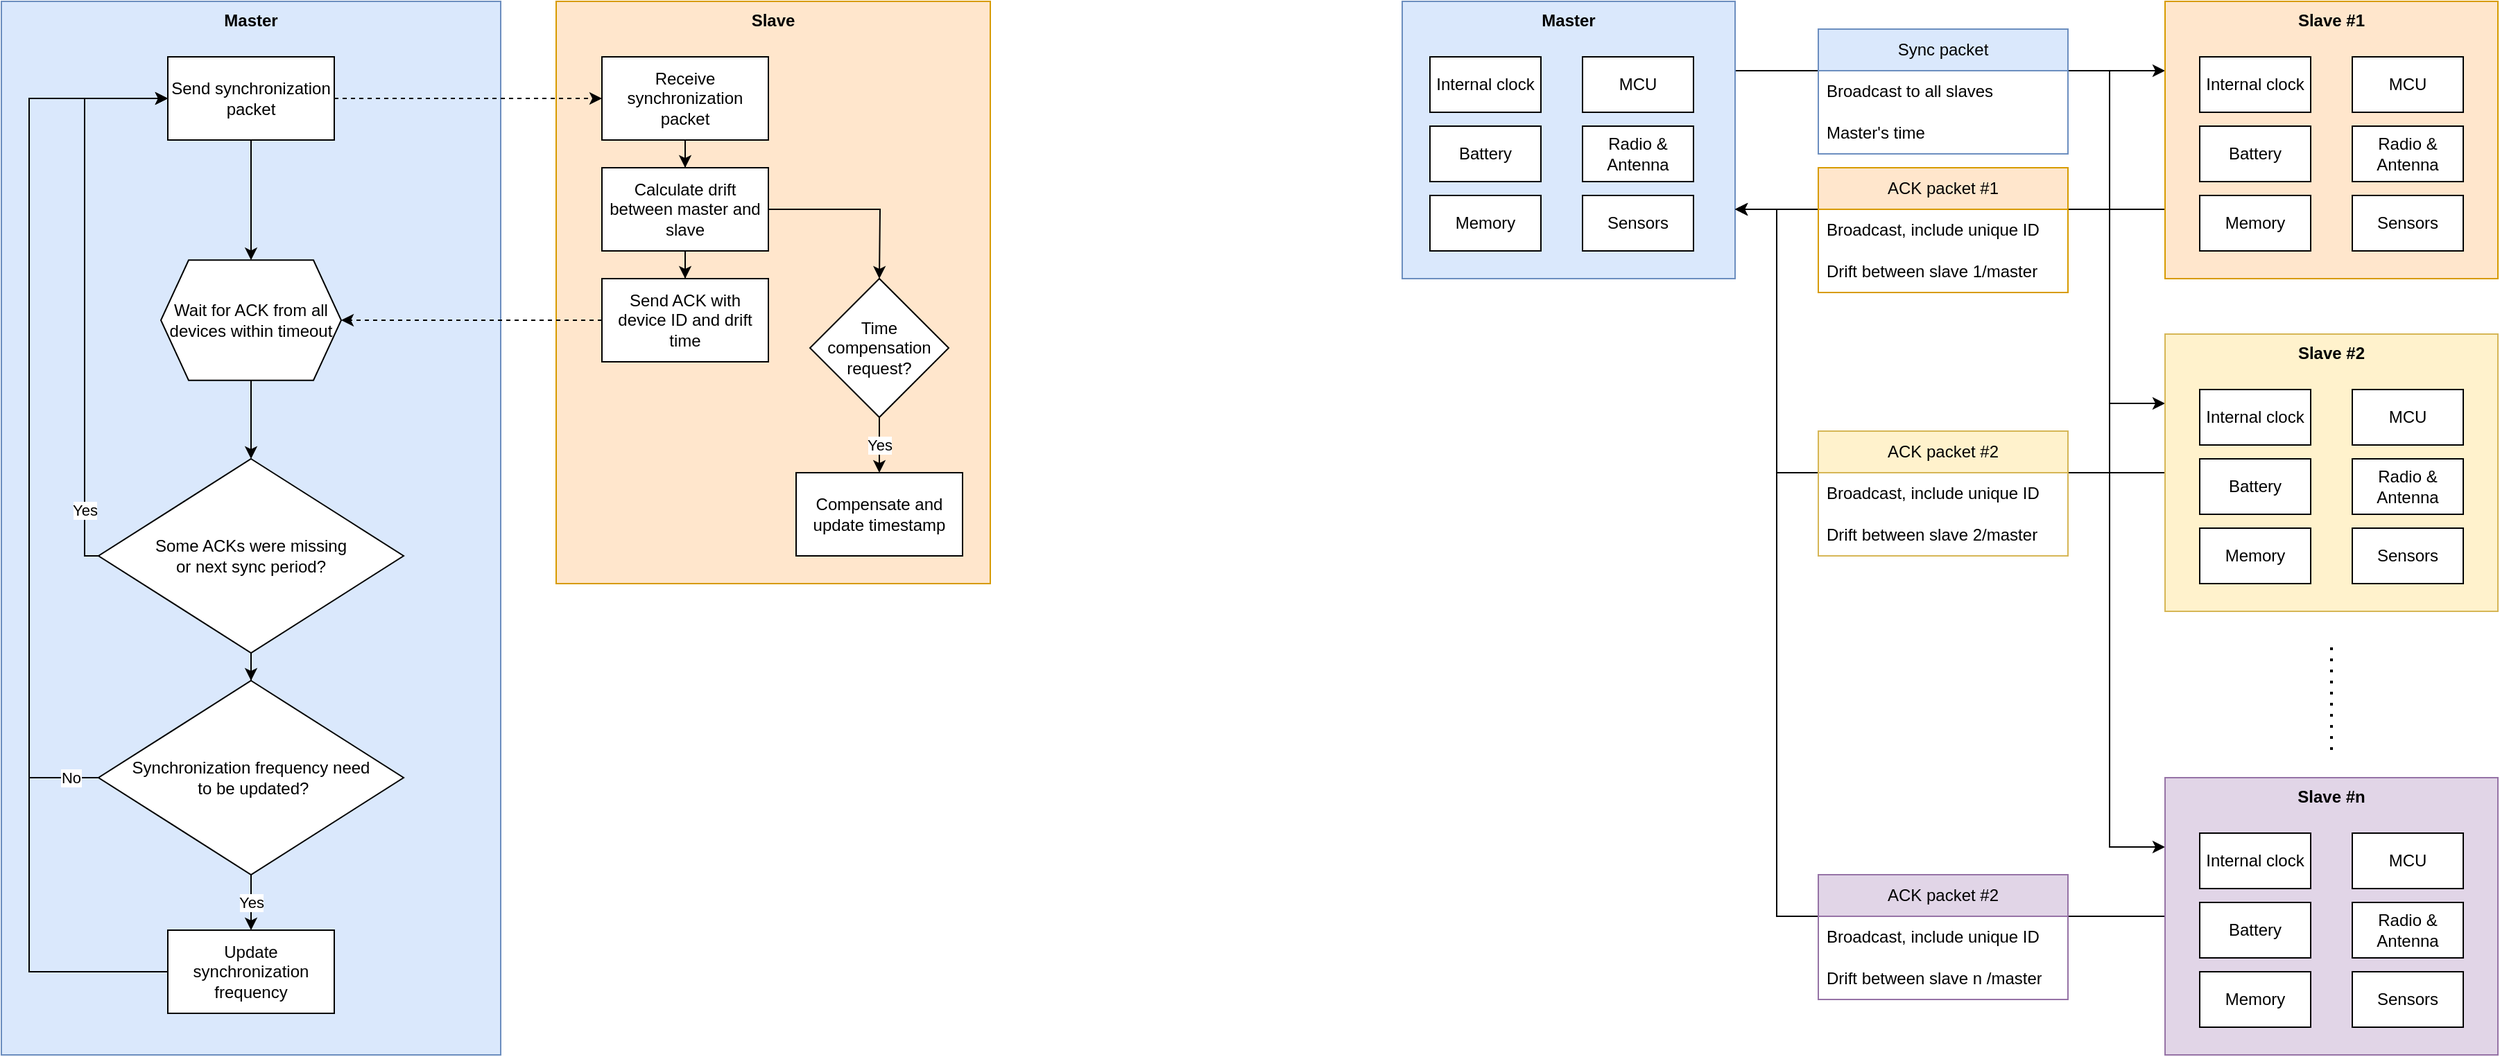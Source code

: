 <mxfile version="24.0.7" type="github">
  <diagram name="Page-1" id="cWuuQYQZYm9ZWQwMvc-e">
    <mxGraphModel dx="2261" dy="866" grid="1" gridSize="10" guides="1" tooltips="1" connect="1" arrows="1" fold="1" page="1" pageScale="1" pageWidth="827" pageHeight="1169" math="0" shadow="0">
      <root>
        <mxCell id="0" />
        <mxCell id="1" parent="0" />
        <mxCell id="JCuNfdr7_ttBMO_Hbykj-32" value="Master" style="rounded=0;whiteSpace=wrap;html=1;fillColor=#dae8fc;verticalAlign=top;fontStyle=1;strokeColor=#6c8ebf;" vertex="1" parent="1">
          <mxGeometry x="-800" y="80" width="360" height="760" as="geometry" />
        </mxCell>
        <mxCell id="JCuNfdr7_ttBMO_Hbykj-89" value="Slave" style="rounded=0;whiteSpace=wrap;html=1;verticalAlign=top;fillColor=#ffe6cc;strokeColor=#d79b00;fontStyle=1" vertex="1" parent="1">
          <mxGeometry x="-400" y="80" width="313" height="420" as="geometry" />
        </mxCell>
        <mxCell id="JCuNfdr7_ttBMO_Hbykj-35" style="edgeStyle=orthogonalEdgeStyle;rounded=0;orthogonalLoop=1;jettySize=auto;html=1;exitX=1;exitY=0.25;exitDx=0;exitDy=0;entryX=0;entryY=0.25;entryDx=0;entryDy=0;" edge="1" parent="1" source="JCuNfdr7_ttBMO_Hbykj-1" target="JCuNfdr7_ttBMO_Hbykj-2">
          <mxGeometry relative="1" as="geometry" />
        </mxCell>
        <mxCell id="JCuNfdr7_ttBMO_Hbykj-65" style="edgeStyle=orthogonalEdgeStyle;rounded=0;orthogonalLoop=1;jettySize=auto;html=1;exitX=1;exitY=0.25;exitDx=0;exitDy=0;entryX=0;entryY=0.25;entryDx=0;entryDy=0;" edge="1" parent="1" source="JCuNfdr7_ttBMO_Hbykj-1" target="JCuNfdr7_ttBMO_Hbykj-49">
          <mxGeometry relative="1" as="geometry">
            <Array as="points">
              <mxPoint x="720" y="130" />
              <mxPoint x="720" y="370" />
            </Array>
          </mxGeometry>
        </mxCell>
        <mxCell id="JCuNfdr7_ttBMO_Hbykj-74" style="edgeStyle=orthogonalEdgeStyle;rounded=0;orthogonalLoop=1;jettySize=auto;html=1;exitX=1;exitY=0.25;exitDx=0;exitDy=0;entryX=0;entryY=0.25;entryDx=0;entryDy=0;" edge="1" parent="1" source="JCuNfdr7_ttBMO_Hbykj-1" target="JCuNfdr7_ttBMO_Hbykj-67">
          <mxGeometry relative="1" as="geometry">
            <mxPoint x="690" y="680" as="targetPoint" />
            <Array as="points">
              <mxPoint x="720" y="130" />
              <mxPoint x="720" y="690" />
            </Array>
          </mxGeometry>
        </mxCell>
        <mxCell id="JCuNfdr7_ttBMO_Hbykj-1" value="Master" style="rounded=0;whiteSpace=wrap;html=1;verticalAlign=top;fillColor=#dae8fc;strokeColor=#6c8ebf;fontStyle=1" vertex="1" parent="1">
          <mxGeometry x="210" y="80" width="240" height="200" as="geometry" />
        </mxCell>
        <mxCell id="JCuNfdr7_ttBMO_Hbykj-34" style="edgeStyle=orthogonalEdgeStyle;rounded=0;orthogonalLoop=1;jettySize=auto;html=1;exitX=0;exitY=0.75;exitDx=0;exitDy=0;entryX=1;entryY=0.75;entryDx=0;entryDy=0;" edge="1" parent="1" source="JCuNfdr7_ttBMO_Hbykj-2" target="JCuNfdr7_ttBMO_Hbykj-1">
          <mxGeometry relative="1" as="geometry" />
        </mxCell>
        <mxCell id="JCuNfdr7_ttBMO_Hbykj-2" value="Slave #1" style="rounded=0;whiteSpace=wrap;html=1;verticalAlign=top;fillColor=#ffe6cc;strokeColor=#d79b00;fontStyle=1" vertex="1" parent="1">
          <mxGeometry x="760" y="80" width="240" height="200" as="geometry" />
        </mxCell>
        <mxCell id="JCuNfdr7_ttBMO_Hbykj-7" value="Sync packet" style="swimlane;fontStyle=0;childLayout=stackLayout;horizontal=1;startSize=30;horizontalStack=0;resizeParent=1;resizeParentMax=0;resizeLast=0;collapsible=1;marginBottom=0;whiteSpace=wrap;html=1;fillColor=#dae8fc;strokeColor=#6c8ebf;" vertex="1" parent="1">
          <mxGeometry x="510" y="100" width="180" height="90" as="geometry" />
        </mxCell>
        <mxCell id="JCuNfdr7_ttBMO_Hbykj-8" value="Broadcast to all slaves" style="text;strokeColor=none;fillColor=none;align=left;verticalAlign=middle;spacingLeft=4;spacingRight=4;overflow=hidden;points=[[0,0.5],[1,0.5]];portConstraint=eastwest;rotatable=0;whiteSpace=wrap;html=1;" vertex="1" parent="JCuNfdr7_ttBMO_Hbykj-7">
          <mxGeometry y="30" width="180" height="30" as="geometry" />
        </mxCell>
        <mxCell id="JCuNfdr7_ttBMO_Hbykj-9" value="Master&#39;s time" style="text;strokeColor=none;fillColor=none;align=left;verticalAlign=middle;spacingLeft=4;spacingRight=4;overflow=hidden;points=[[0,0.5],[1,0.5]];portConstraint=eastwest;rotatable=0;whiteSpace=wrap;html=1;" vertex="1" parent="JCuNfdr7_ttBMO_Hbykj-7">
          <mxGeometry y="60" width="180" height="30" as="geometry" />
        </mxCell>
        <mxCell id="JCuNfdr7_ttBMO_Hbykj-12" value="ACK packet #1" style="swimlane;fontStyle=0;childLayout=stackLayout;horizontal=1;startSize=30;horizontalStack=0;resizeParent=1;resizeParentMax=0;resizeLast=0;collapsible=1;marginBottom=0;whiteSpace=wrap;html=1;fillColor=#ffe6cc;strokeColor=#d79b00;" vertex="1" parent="1">
          <mxGeometry x="510" y="200" width="180" height="90" as="geometry" />
        </mxCell>
        <mxCell id="JCuNfdr7_ttBMO_Hbykj-13" value="Broadcast, include unique ID" style="text;strokeColor=none;fillColor=none;align=left;verticalAlign=middle;spacingLeft=4;spacingRight=4;overflow=hidden;points=[[0,0.5],[1,0.5]];portConstraint=eastwest;rotatable=0;whiteSpace=wrap;html=1;" vertex="1" parent="JCuNfdr7_ttBMO_Hbykj-12">
          <mxGeometry y="30" width="180" height="30" as="geometry" />
        </mxCell>
        <mxCell id="JCuNfdr7_ttBMO_Hbykj-14" value="Drift between slave 1/master" style="text;strokeColor=none;fillColor=none;align=left;verticalAlign=middle;spacingLeft=4;spacingRight=4;overflow=hidden;points=[[0,0.5],[1,0.5]];portConstraint=eastwest;rotatable=0;whiteSpace=wrap;html=1;" vertex="1" parent="JCuNfdr7_ttBMO_Hbykj-12">
          <mxGeometry y="60" width="180" height="30" as="geometry" />
        </mxCell>
        <mxCell id="JCuNfdr7_ttBMO_Hbykj-16" style="edgeStyle=orthogonalEdgeStyle;rounded=0;orthogonalLoop=1;jettySize=auto;html=1;entryX=0;entryY=0.5;entryDx=0;entryDy=0;dashed=1;" edge="1" parent="1" source="JCuNfdr7_ttBMO_Hbykj-15" target="JCuNfdr7_ttBMO_Hbykj-17">
          <mxGeometry relative="1" as="geometry">
            <mxPoint x="-380" y="150" as="targetPoint" />
          </mxGeometry>
        </mxCell>
        <mxCell id="JCuNfdr7_ttBMO_Hbykj-21" value="" style="edgeStyle=orthogonalEdgeStyle;rounded=0;orthogonalLoop=1;jettySize=auto;html=1;" edge="1" parent="1" source="JCuNfdr7_ttBMO_Hbykj-15" target="JCuNfdr7_ttBMO_Hbykj-20">
          <mxGeometry relative="1" as="geometry" />
        </mxCell>
        <mxCell id="JCuNfdr7_ttBMO_Hbykj-15" value="Send synchronization packet" style="rounded=0;whiteSpace=wrap;html=1;" vertex="1" parent="1">
          <mxGeometry x="-680" y="120" width="120" height="60" as="geometry" />
        </mxCell>
        <mxCell id="JCuNfdr7_ttBMO_Hbykj-19" value="" style="edgeStyle=orthogonalEdgeStyle;rounded=0;orthogonalLoop=1;jettySize=auto;html=1;" edge="1" parent="1" source="JCuNfdr7_ttBMO_Hbykj-17" target="JCuNfdr7_ttBMO_Hbykj-18">
          <mxGeometry relative="1" as="geometry" />
        </mxCell>
        <mxCell id="JCuNfdr7_ttBMO_Hbykj-17" value="Receive synchronization packet" style="rounded=0;whiteSpace=wrap;html=1;" vertex="1" parent="1">
          <mxGeometry x="-367" y="120" width="120" height="60" as="geometry" />
        </mxCell>
        <mxCell id="JCuNfdr7_ttBMO_Hbykj-23" value="" style="edgeStyle=orthogonalEdgeStyle;rounded=0;orthogonalLoop=1;jettySize=auto;html=1;" edge="1" parent="1" source="JCuNfdr7_ttBMO_Hbykj-18" target="JCuNfdr7_ttBMO_Hbykj-22">
          <mxGeometry relative="1" as="geometry" />
        </mxCell>
        <mxCell id="JCuNfdr7_ttBMO_Hbykj-80" value="" style="edgeStyle=orthogonalEdgeStyle;rounded=0;orthogonalLoop=1;jettySize=auto;html=1;" edge="1" parent="1" source="JCuNfdr7_ttBMO_Hbykj-18">
          <mxGeometry relative="1" as="geometry">
            <mxPoint x="-167" y="280.0" as="targetPoint" />
          </mxGeometry>
        </mxCell>
        <mxCell id="JCuNfdr7_ttBMO_Hbykj-18" value="Calculate drift between master and slave" style="whiteSpace=wrap;html=1;rounded=0;" vertex="1" parent="1">
          <mxGeometry x="-367" y="200" width="120" height="60" as="geometry" />
        </mxCell>
        <mxCell id="JCuNfdr7_ttBMO_Hbykj-26" value="" style="edgeStyle=orthogonalEdgeStyle;rounded=0;orthogonalLoop=1;jettySize=auto;html=1;" edge="1" parent="1" source="JCuNfdr7_ttBMO_Hbykj-20" target="JCuNfdr7_ttBMO_Hbykj-25">
          <mxGeometry relative="1" as="geometry" />
        </mxCell>
        <mxCell id="JCuNfdr7_ttBMO_Hbykj-20" value="Wait for ACK from all devices within timeout" style="shape=hexagon;perimeter=hexagonPerimeter2;whiteSpace=wrap;html=1;fixedSize=1;rounded=0;" vertex="1" parent="1">
          <mxGeometry x="-685" y="266.66" width="130" height="86.67" as="geometry" />
        </mxCell>
        <mxCell id="JCuNfdr7_ttBMO_Hbykj-24" style="edgeStyle=orthogonalEdgeStyle;rounded=0;orthogonalLoop=1;jettySize=auto;html=1;exitX=0;exitY=0.5;exitDx=0;exitDy=0;entryX=1;entryY=0.5;entryDx=0;entryDy=0;dashed=1;" edge="1" parent="1" source="JCuNfdr7_ttBMO_Hbykj-22" target="JCuNfdr7_ttBMO_Hbykj-20">
          <mxGeometry relative="1" as="geometry" />
        </mxCell>
        <mxCell id="JCuNfdr7_ttBMO_Hbykj-22" value="Send ACK with device ID and drift time" style="whiteSpace=wrap;html=1;rounded=0;" vertex="1" parent="1">
          <mxGeometry x="-367" y="280" width="120" height="60" as="geometry" />
        </mxCell>
        <mxCell id="JCuNfdr7_ttBMO_Hbykj-28" style="edgeStyle=orthogonalEdgeStyle;rounded=0;orthogonalLoop=1;jettySize=auto;html=1;exitX=0;exitY=0.5;exitDx=0;exitDy=0;entryX=0;entryY=0.5;entryDx=0;entryDy=0;" edge="1" parent="1" source="JCuNfdr7_ttBMO_Hbykj-25" target="JCuNfdr7_ttBMO_Hbykj-15">
          <mxGeometry relative="1" as="geometry">
            <Array as="points">
              <mxPoint x="-730" y="480" />
              <mxPoint x="-740" y="480" />
              <mxPoint x="-740" y="150" />
            </Array>
          </mxGeometry>
        </mxCell>
        <mxCell id="JCuNfdr7_ttBMO_Hbykj-29" value="Yes" style="edgeLabel;html=1;align=center;verticalAlign=middle;resizable=0;points=[];" vertex="1" connectable="0" parent="JCuNfdr7_ttBMO_Hbykj-28">
          <mxGeometry x="0.16" relative="1" as="geometry">
            <mxPoint y="189" as="offset" />
          </mxGeometry>
        </mxCell>
        <mxCell id="JCuNfdr7_ttBMO_Hbykj-85" value="" style="edgeStyle=orthogonalEdgeStyle;rounded=0;orthogonalLoop=1;jettySize=auto;html=1;" edge="1" parent="1" source="JCuNfdr7_ttBMO_Hbykj-25" target="JCuNfdr7_ttBMO_Hbykj-84">
          <mxGeometry relative="1" as="geometry" />
        </mxCell>
        <mxCell id="JCuNfdr7_ttBMO_Hbykj-25" value="Some ACKs were missing&lt;div&gt;or next sync period?&lt;/div&gt;" style="rhombus;whiteSpace=wrap;html=1;rounded=0;" vertex="1" parent="1">
          <mxGeometry x="-730" y="410" width="220" height="140" as="geometry" />
        </mxCell>
        <mxCell id="JCuNfdr7_ttBMO_Hbykj-36" value="MCU" style="rounded=0;whiteSpace=wrap;html=1;" vertex="1" parent="1">
          <mxGeometry x="340" y="120" width="80" height="40" as="geometry" />
        </mxCell>
        <mxCell id="JCuNfdr7_ttBMO_Hbykj-37" value="Radio &amp;amp; Antenna" style="rounded=0;whiteSpace=wrap;html=1;" vertex="1" parent="1">
          <mxGeometry x="340" y="170" width="80" height="40" as="geometry" />
        </mxCell>
        <mxCell id="JCuNfdr7_ttBMO_Hbykj-38" value="Sensors" style="rounded=0;whiteSpace=wrap;html=1;" vertex="1" parent="1">
          <mxGeometry x="340" y="220" width="80" height="40" as="geometry" />
        </mxCell>
        <mxCell id="JCuNfdr7_ttBMO_Hbykj-39" value="Internal clock" style="rounded=0;whiteSpace=wrap;html=1;" vertex="1" parent="1">
          <mxGeometry x="230" y="120" width="80" height="40" as="geometry" />
        </mxCell>
        <mxCell id="JCuNfdr7_ttBMO_Hbykj-41" value="Battery" style="rounded=0;whiteSpace=wrap;html=1;" vertex="1" parent="1">
          <mxGeometry x="230" y="170" width="80" height="40" as="geometry" />
        </mxCell>
        <mxCell id="JCuNfdr7_ttBMO_Hbykj-42" value="Memory" style="rounded=0;whiteSpace=wrap;html=1;" vertex="1" parent="1">
          <mxGeometry x="230" y="220" width="80" height="40" as="geometry" />
        </mxCell>
        <mxCell id="JCuNfdr7_ttBMO_Hbykj-43" value="MCU" style="rounded=0;whiteSpace=wrap;html=1;" vertex="1" parent="1">
          <mxGeometry x="895" y="120" width="80" height="40" as="geometry" />
        </mxCell>
        <mxCell id="JCuNfdr7_ttBMO_Hbykj-44" value="Radio &amp;amp; Antenna" style="rounded=0;whiteSpace=wrap;html=1;" vertex="1" parent="1">
          <mxGeometry x="895" y="170" width="80" height="40" as="geometry" />
        </mxCell>
        <mxCell id="JCuNfdr7_ttBMO_Hbykj-45" value="Sensors" style="rounded=0;whiteSpace=wrap;html=1;" vertex="1" parent="1">
          <mxGeometry x="895" y="220" width="80" height="40" as="geometry" />
        </mxCell>
        <mxCell id="JCuNfdr7_ttBMO_Hbykj-46" value="Internal clock" style="rounded=0;whiteSpace=wrap;html=1;" vertex="1" parent="1">
          <mxGeometry x="785" y="120" width="80" height="40" as="geometry" />
        </mxCell>
        <mxCell id="JCuNfdr7_ttBMO_Hbykj-47" value="Battery" style="rounded=0;whiteSpace=wrap;html=1;" vertex="1" parent="1">
          <mxGeometry x="785" y="170" width="80" height="40" as="geometry" />
        </mxCell>
        <mxCell id="JCuNfdr7_ttBMO_Hbykj-48" value="Memory" style="rounded=0;whiteSpace=wrap;html=1;" vertex="1" parent="1">
          <mxGeometry x="785" y="220" width="80" height="40" as="geometry" />
        </mxCell>
        <mxCell id="JCuNfdr7_ttBMO_Hbykj-64" style="edgeStyle=orthogonalEdgeStyle;rounded=0;orthogonalLoop=1;jettySize=auto;html=1;exitX=0;exitY=0.5;exitDx=0;exitDy=0;entryX=1;entryY=0.75;entryDx=0;entryDy=0;" edge="1" parent="1" source="JCuNfdr7_ttBMO_Hbykj-49" target="JCuNfdr7_ttBMO_Hbykj-1">
          <mxGeometry relative="1" as="geometry">
            <Array as="points">
              <mxPoint x="480" y="420" />
              <mxPoint x="480" y="230" />
            </Array>
          </mxGeometry>
        </mxCell>
        <mxCell id="JCuNfdr7_ttBMO_Hbykj-49" value="Slave #2" style="rounded=0;whiteSpace=wrap;html=1;verticalAlign=top;fillColor=#fff2cc;strokeColor=#d6b656;fontStyle=1" vertex="1" parent="1">
          <mxGeometry x="760" y="320" width="240" height="200" as="geometry" />
        </mxCell>
        <mxCell id="JCuNfdr7_ttBMO_Hbykj-53" value="ACK packet #2" style="swimlane;fontStyle=0;childLayout=stackLayout;horizontal=1;startSize=30;horizontalStack=0;resizeParent=1;resizeParentMax=0;resizeLast=0;collapsible=1;marginBottom=0;whiteSpace=wrap;html=1;fillColor=#fff2cc;strokeColor=#d6b656;" vertex="1" parent="1">
          <mxGeometry x="510" y="390" width="180" height="90" as="geometry" />
        </mxCell>
        <mxCell id="JCuNfdr7_ttBMO_Hbykj-54" value="Broadcast, include unique ID" style="text;strokeColor=none;fillColor=none;align=left;verticalAlign=middle;spacingLeft=4;spacingRight=4;overflow=hidden;points=[[0,0.5],[1,0.5]];portConstraint=eastwest;rotatable=0;whiteSpace=wrap;html=1;" vertex="1" parent="JCuNfdr7_ttBMO_Hbykj-53">
          <mxGeometry y="30" width="180" height="30" as="geometry" />
        </mxCell>
        <mxCell id="JCuNfdr7_ttBMO_Hbykj-55" value="Drift between slave 2/master" style="text;strokeColor=none;fillColor=none;align=left;verticalAlign=middle;spacingLeft=4;spacingRight=4;overflow=hidden;points=[[0,0.5],[1,0.5]];portConstraint=eastwest;rotatable=0;whiteSpace=wrap;html=1;" vertex="1" parent="JCuNfdr7_ttBMO_Hbykj-53">
          <mxGeometry y="60" width="180" height="30" as="geometry" />
        </mxCell>
        <mxCell id="JCuNfdr7_ttBMO_Hbykj-56" value="MCU" style="rounded=0;whiteSpace=wrap;html=1;" vertex="1" parent="1">
          <mxGeometry x="895" y="360" width="80" height="40" as="geometry" />
        </mxCell>
        <mxCell id="JCuNfdr7_ttBMO_Hbykj-57" value="Radio &amp;amp; Antenna" style="rounded=0;whiteSpace=wrap;html=1;" vertex="1" parent="1">
          <mxGeometry x="895" y="410" width="80" height="40" as="geometry" />
        </mxCell>
        <mxCell id="JCuNfdr7_ttBMO_Hbykj-58" value="Sensors" style="rounded=0;whiteSpace=wrap;html=1;" vertex="1" parent="1">
          <mxGeometry x="895" y="460" width="80" height="40" as="geometry" />
        </mxCell>
        <mxCell id="JCuNfdr7_ttBMO_Hbykj-59" value="Internal clock" style="rounded=0;whiteSpace=wrap;html=1;" vertex="1" parent="1">
          <mxGeometry x="785" y="360" width="80" height="40" as="geometry" />
        </mxCell>
        <mxCell id="JCuNfdr7_ttBMO_Hbykj-60" value="Battery" style="rounded=0;whiteSpace=wrap;html=1;" vertex="1" parent="1">
          <mxGeometry x="785" y="410" width="80" height="40" as="geometry" />
        </mxCell>
        <mxCell id="JCuNfdr7_ttBMO_Hbykj-61" value="Memory" style="rounded=0;whiteSpace=wrap;html=1;" vertex="1" parent="1">
          <mxGeometry x="785" y="460" width="80" height="40" as="geometry" />
        </mxCell>
        <mxCell id="JCuNfdr7_ttBMO_Hbykj-66" value="" style="endArrow=none;dashed=1;html=1;dashPattern=1 3;strokeWidth=2;rounded=0;" edge="1" parent="1">
          <mxGeometry width="50" height="50" relative="1" as="geometry">
            <mxPoint x="880" y="620" as="sourcePoint" />
            <mxPoint x="880" y="540" as="targetPoint" />
          </mxGeometry>
        </mxCell>
        <mxCell id="JCuNfdr7_ttBMO_Hbykj-90" style="edgeStyle=orthogonalEdgeStyle;rounded=0;orthogonalLoop=1;jettySize=auto;html=1;exitX=0;exitY=0.5;exitDx=0;exitDy=0;entryX=1;entryY=0.75;entryDx=0;entryDy=0;" edge="1" parent="1" source="JCuNfdr7_ttBMO_Hbykj-67" target="JCuNfdr7_ttBMO_Hbykj-1">
          <mxGeometry relative="1" as="geometry">
            <Array as="points">
              <mxPoint x="480" y="740" />
              <mxPoint x="480" y="230" />
            </Array>
          </mxGeometry>
        </mxCell>
        <mxCell id="JCuNfdr7_ttBMO_Hbykj-67" value="Slave #n" style="rounded=0;whiteSpace=wrap;html=1;verticalAlign=top;fillColor=#e1d5e7;strokeColor=#9673a6;fontStyle=1" vertex="1" parent="1">
          <mxGeometry x="760" y="640" width="240" height="200" as="geometry" />
        </mxCell>
        <mxCell id="JCuNfdr7_ttBMO_Hbykj-68" value="MCU" style="rounded=0;whiteSpace=wrap;html=1;" vertex="1" parent="1">
          <mxGeometry x="895" y="680" width="80" height="40" as="geometry" />
        </mxCell>
        <mxCell id="JCuNfdr7_ttBMO_Hbykj-69" value="Radio &amp;amp; Antenna" style="rounded=0;whiteSpace=wrap;html=1;" vertex="1" parent="1">
          <mxGeometry x="895" y="730" width="80" height="40" as="geometry" />
        </mxCell>
        <mxCell id="JCuNfdr7_ttBMO_Hbykj-70" value="Sensors" style="rounded=0;whiteSpace=wrap;html=1;" vertex="1" parent="1">
          <mxGeometry x="895" y="780" width="80" height="40" as="geometry" />
        </mxCell>
        <mxCell id="JCuNfdr7_ttBMO_Hbykj-71" value="Internal clock" style="rounded=0;whiteSpace=wrap;html=1;" vertex="1" parent="1">
          <mxGeometry x="785" y="680" width="80" height="40" as="geometry" />
        </mxCell>
        <mxCell id="JCuNfdr7_ttBMO_Hbykj-72" value="Battery" style="rounded=0;whiteSpace=wrap;html=1;" vertex="1" parent="1">
          <mxGeometry x="785" y="730" width="80" height="40" as="geometry" />
        </mxCell>
        <mxCell id="JCuNfdr7_ttBMO_Hbykj-73" value="Memory" style="rounded=0;whiteSpace=wrap;html=1;" vertex="1" parent="1">
          <mxGeometry x="785" y="780" width="80" height="40" as="geometry" />
        </mxCell>
        <mxCell id="JCuNfdr7_ttBMO_Hbykj-75" value="ACK packet #2" style="swimlane;fontStyle=0;childLayout=stackLayout;horizontal=1;startSize=30;horizontalStack=0;resizeParent=1;resizeParentMax=0;resizeLast=0;collapsible=1;marginBottom=0;whiteSpace=wrap;html=1;fillColor=#e1d5e7;strokeColor=#9673a6;" vertex="1" parent="1">
          <mxGeometry x="510" y="710" width="180" height="90" as="geometry" />
        </mxCell>
        <mxCell id="JCuNfdr7_ttBMO_Hbykj-76" value="Broadcast, include unique ID" style="text;strokeColor=none;fillColor=none;align=left;verticalAlign=middle;spacingLeft=4;spacingRight=4;overflow=hidden;points=[[0,0.5],[1,0.5]];portConstraint=eastwest;rotatable=0;whiteSpace=wrap;html=1;" vertex="1" parent="JCuNfdr7_ttBMO_Hbykj-75">
          <mxGeometry y="30" width="180" height="30" as="geometry" />
        </mxCell>
        <mxCell id="JCuNfdr7_ttBMO_Hbykj-77" value="Drift between slave n /master" style="text;strokeColor=none;fillColor=none;align=left;verticalAlign=middle;spacingLeft=4;spacingRight=4;overflow=hidden;points=[[0,0.5],[1,0.5]];portConstraint=eastwest;rotatable=0;whiteSpace=wrap;html=1;" vertex="1" parent="JCuNfdr7_ttBMO_Hbykj-75">
          <mxGeometry y="60" width="180" height="30" as="geometry" />
        </mxCell>
        <mxCell id="JCuNfdr7_ttBMO_Hbykj-83" value="Yes" style="edgeStyle=orthogonalEdgeStyle;rounded=0;orthogonalLoop=1;jettySize=auto;html=1;" edge="1" parent="1" source="JCuNfdr7_ttBMO_Hbykj-81" target="JCuNfdr7_ttBMO_Hbykj-82">
          <mxGeometry relative="1" as="geometry" />
        </mxCell>
        <mxCell id="JCuNfdr7_ttBMO_Hbykj-81" value="Time compensation request?" style="rhombus;whiteSpace=wrap;html=1;" vertex="1" parent="1">
          <mxGeometry x="-217" y="280" width="100" height="100" as="geometry" />
        </mxCell>
        <mxCell id="JCuNfdr7_ttBMO_Hbykj-82" value="Compensate and update timestamp" style="whiteSpace=wrap;html=1;" vertex="1" parent="1">
          <mxGeometry x="-227" y="420" width="120" height="60" as="geometry" />
        </mxCell>
        <mxCell id="JCuNfdr7_ttBMO_Hbykj-87" value="Yes" style="edgeStyle=orthogonalEdgeStyle;rounded=0;orthogonalLoop=1;jettySize=auto;html=1;" edge="1" parent="1" source="JCuNfdr7_ttBMO_Hbykj-84" target="JCuNfdr7_ttBMO_Hbykj-86">
          <mxGeometry relative="1" as="geometry" />
        </mxCell>
        <mxCell id="JCuNfdr7_ttBMO_Hbykj-93" value="No" style="edgeStyle=orthogonalEdgeStyle;rounded=0;orthogonalLoop=1;jettySize=auto;html=1;exitX=0;exitY=0.5;exitDx=0;exitDy=0;entryX=0;entryY=0.5;entryDx=0;entryDy=0;" edge="1" parent="1" source="JCuNfdr7_ttBMO_Hbykj-84" target="JCuNfdr7_ttBMO_Hbykj-15">
          <mxGeometry x="-0.938" relative="1" as="geometry">
            <Array as="points">
              <mxPoint x="-780" y="640" />
              <mxPoint x="-780" y="150" />
            </Array>
            <mxPoint as="offset" />
          </mxGeometry>
        </mxCell>
        <mxCell id="JCuNfdr7_ttBMO_Hbykj-84" value="Synchronization frequency need&lt;div&gt;&amp;nbsp;to be updated?&lt;/div&gt;" style="rhombus;whiteSpace=wrap;html=1;rounded=0;" vertex="1" parent="1">
          <mxGeometry x="-730" y="570" width="220" height="140" as="geometry" />
        </mxCell>
        <mxCell id="JCuNfdr7_ttBMO_Hbykj-88" style="edgeStyle=orthogonalEdgeStyle;rounded=0;orthogonalLoop=1;jettySize=auto;html=1;exitX=0;exitY=0.5;exitDx=0;exitDy=0;entryX=0;entryY=0.5;entryDx=0;entryDy=0;" edge="1" parent="1" source="JCuNfdr7_ttBMO_Hbykj-86" target="JCuNfdr7_ttBMO_Hbykj-15">
          <mxGeometry relative="1" as="geometry">
            <Array as="points">
              <mxPoint x="-780" y="780" />
              <mxPoint x="-780" y="150" />
            </Array>
          </mxGeometry>
        </mxCell>
        <mxCell id="JCuNfdr7_ttBMO_Hbykj-86" value="Update synchronization frequency" style="whiteSpace=wrap;html=1;rounded=0;" vertex="1" parent="1">
          <mxGeometry x="-680" y="750" width="120" height="60" as="geometry" />
        </mxCell>
      </root>
    </mxGraphModel>
  </diagram>
</mxfile>
